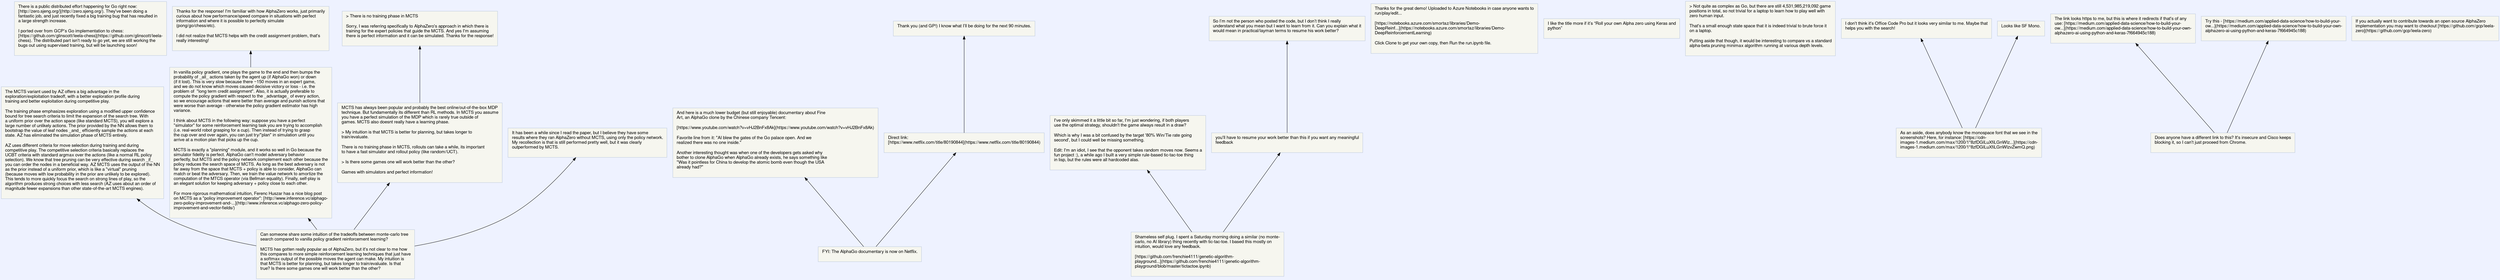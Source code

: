 digraph {
	node [color="#B7C5D9" fillcolor="#F6F6EF" fontname="helvetica, open-sans" shape=rectangle style=filled]
	edge [dir=back]
	bgcolor="#eef2ff" fontname="helvetica, open-sans" splines=true
	16240983 [label=<<TABLE ALIGN="LEFT" BORDER="0"><TR><TD BALIGN="LEFT"><FONT>There is a public distributed effort happening for Go right now:<BR/>[http://zero.sjeng.org/](http://zero.sjeng.org/). They've been doing a<BR/>fantastic job, and just recently fixed a big training bug that has resulted in<BR/>a large strength increase.<BR/><BR/>I ported over from GCP's Go implementation to chess:<BR/>[https://github.com/glinscott/leela-chess](https://github.com/glinscott/leela-<BR/>chess). The distributed part isn't ready to go yet, we are still working the<BR/>bugs out using supervised training, but will be launching soon!<BR/><BR/></FONT></TD></TR></TABLE>>]
	16240673 [label=<<TABLE ALIGN="LEFT" BORDER="0"><TR><TD BALIGN="LEFT"><FONT>Can someone share some intuition of the tradeoffs between monte-carlo tree<BR/>search compared to vanilla policy gradient reinforcement learning?<BR/><BR/>MCTS has gotten really popular as of AlphaZero, but it's not clear to me how<BR/>this compares to more simple reinforcement learning techniques that just have<BR/>a softmax output of the possible moves the agent can make. My intuition is<BR/>that MCTS is better for planning, but takes longer to train/evaluate. Is that<BR/>true? Is there some games one will work better than the other?<BR/><BR/></FONT></TD></TR></TABLE>>]
	16241820 -> 16240673
	16241820 [label=<<TABLE ALIGN="LEFT" BORDER="0"><TR><TD BALIGN="LEFT"><FONT>The MCTS variant used by AZ offers a big advantage in the<BR/>exploration/exploitation tradeoff, with a better exploration profile during<BR/>training and better exploitation during competitive play.<BR/><BR/>The training phase emphasizes exploration using a modified upper confidence<BR/>bound for tree search criteria to limit the expansion of the search tree. With<BR/>a uniform prior over the action space (like standard MCTS), you will explore a<BR/>large number of unlikely actions. The prior provided by the NN allows them to<BR/>bootstrap the value of leaf nodes _and_ efficiently sample the actions at each<BR/>state. AZ has eliminated the simulation phase of MCTS entirely.<BR/><BR/>AZ uses different criteria for move selection during training and during<BR/>competitive play. The competitive selection criteria basically replaces the<BR/>UCBT criteria with standard argmax over the actions (like a normal RL policy<BR/>selection). We know that tree pruning can be very effective during search _if_<BR/>you can order the nodes in a beneficial way. AZ MCTS uses the output of the NN<BR/>as the prior instead of a uniform prior, which is like a "virtual" pruning<BR/>(because moves with low probability in the prior are unlikely to be explored).<BR/>This tends to more quickly focus the search on strong lines of play, so the<BR/>algorithm produces strong choices with less search (AZ uses about an order of<BR/>magnitude fewer expansions than other state-of-the-art MCTS engines).<BR/><BR/></FONT></TD></TR></TABLE>>]
	16240847 -> 16240673
	16240847 [label=<<TABLE ALIGN="LEFT" BORDER="0"><TR><TD BALIGN="LEFT"><FONT>In vanilla policy gradient, one plays the game to the end and then bumps the<BR/>probability of _all_ actions taken by the agent up (if AlphaGo won) or down<BR/>(if it lost). This is very slow because there ~150 moves in an expert game,<BR/>and we do not know which moves caused decisive victory or loss - i.e. the<BR/>problem of  "long term credit assignment". Also, it is actually preferable to<BR/>compute the policy gradient with respect to the _advantage_ of every action,<BR/>so we encourage actions that were better than average and punish actions that<BR/>were worse than average - otherwise the policy gradient estimator has high<BR/>variance.<BR/><BR/>I think about MCTS in the following way: suppose you have a perfect<BR/>"simulator" for some reinforcement learning task you are trying to accomplish<BR/>(i.e. real-world robot grasping for a cup). Then instead of trying to grasp<BR/>the cup over and over again, you can just try/"plan" in simulation until you<BR/>arrive at a motion plan that picks up the cup.<BR/><BR/>MCTS is exactly a "planning" module, and it works so well in Go because the<BR/>simulator fidelity is perfect. AlphaGo can't model adversary behavior<BR/>perfectly, but MCTS and the policy network complement each other because the<BR/>policy reduces the search space of MCTS. As long as the best adversary is not<BR/>far away from the space that MCTS + policy is able to consider, AlphaGo can<BR/>match or beat the adversary. Then, we train the value network to amortize the<BR/>computation of the MTCS operator (via Bellman equality). Finally, self-play is<BR/>an elegant solution for keeping adversary + policy close to each other.<BR/><BR/>For more rigorous mathematical intuition, Ferenc Huszar has a nice blog post<BR/>on MCTS as a "policy improvement operator": [http://www.inference.vc/alphago-<BR/>zero-policy-improvement-and-...](http://www.inference.vc/alphago-zero-policy-<BR/>improvement-and-vector-fields/)<BR/><BR/></FONT></TD></TR></TABLE>>]
	16241005 -> 16240847
	16241005 [label=<<TABLE ALIGN="LEFT" BORDER="0"><TR><TD BALIGN="LEFT"><FONT>Thanks for the response! I'm familiar with how AlphaZero works, just primarily<BR/>curious about how performance/speed compare in situations with perfect<BR/>information and where it is possible to perfectly simulate<BR/>(pong/go/chess/etc).<BR/><BR/>I did not realize that MCTS helps with the credit assignment problem, that's<BR/>really interesting!<BR/><BR/></FONT></TD></TR></TABLE>>]
	16240743 -> 16240673
	16240743 [label=<<TABLE ALIGN="LEFT" BORDER="0"><TR><TD BALIGN="LEFT"><FONT>MCTS has always been popular and probably the best online/out-of-the-box MDP<BR/>technique. But fundamentally its different than RL methods. In MCTS you assume<BR/>you have a perfect simulation of the MDP which is rarely true outside of<BR/>games. MCTS also doesnt really have a learning phase.<BR/><BR/>&gt; My intuition is that MCTS is better for planning, but takes longer to<BR/>train/evaluate.<BR/><BR/>There is no training phase in MCTS, rollouts can take a while, its important<BR/>to have a fast simulator and rollout policy (like random/UCT).<BR/><BR/>&gt; Is there some games one will work better than the other?<BR/><BR/>Games with simulators and perfect information!<BR/><BR/></FONT></TD></TR></TABLE>>]
	16240880 -> 16240743
	16240880 [label=<<TABLE ALIGN="LEFT" BORDER="0"><TR><TD BALIGN="LEFT"><FONT>&gt; There is no training phase in MCTS<BR/><BR/>Sorry, I was referring specifically to AlphaZero's approach in which there is<BR/>training for the expert policies that guide the MCTS. And yes I'm assuming<BR/>there is perfect information and it can be simulated. Thanks for the response!<BR/><BR/></FONT></TD></TR></TABLE>>]
	16240746 -> 16240673
	16240746 [label=<<TABLE ALIGN="LEFT" BORDER="0"><TR><TD BALIGN="LEFT"><FONT>It has been a while since I read the paper, but I believe they have some<BR/>results where they ran AlphaZero without MCTS, using only the policy network.<BR/>My recollection is that is still performed pretty well, but it was clearly<BR/>outperformed by MCTS.<BR/><BR/></FONT></TD></TR></TABLE>>]
	16240815 [label=<<TABLE ALIGN="LEFT" BORDER="0"><TR><TD BALIGN="LEFT"><FONT>FYI: The AlphaGo documentary is now on Netflix.<BR/><BR/></FONT></TD></TR></TABLE>>]
	16241833 -> 16240815
	16241833 [label=<<TABLE ALIGN="LEFT" BORDER="0"><TR><TD BALIGN="LEFT"><FONT>And here is a much lower budget (but still enjoyable) documentary about Fine<BR/>Art, an AlphaGo clone by the Chinese company Tencent:<BR/><BR/>[https://www.youtube.com/watch?v=vHJ2BnFx8Ak](https://www.youtube.com/watch?v=vHJ2BnFx8Ak)<BR/><BR/>Favorite line from it: "AI blew the gates of the Go palace open. And we<BR/>realized there was no one inside."<BR/><BR/>Another interesting thought was when one of the developers gets asked why<BR/>bother to clone AlphaGo when AlphaGo already exists, he says something like<BR/>"Was it pointless for China to develop the atomic bomb even though the USA<BR/>already had?"<BR/><BR/></FONT></TD></TR></TABLE>>]
	16241772 -> 16240815
	16241772 [label=<<TABLE ALIGN="LEFT" BORDER="0"><TR><TD BALIGN="LEFT"><FONT>Direct link:<BR/>[https://www.netflix.com/title/80190844](https://www.netflix.com/title/80190844)<BR/><BR/></FONT></TD></TR></TABLE>>]
	16241809 -> 16241772
	16241809 [label=<<TABLE ALIGN="LEFT" BORDER="0"><TR><TD BALIGN="LEFT"><FONT>Thank you (and GP!) I know what I’ll be doing for the next 90 minutes.<BR/><BR/></FONT></TD></TR></TABLE>>]
	16240726 [label=<<TABLE ALIGN="LEFT" BORDER="0"><TR><TD BALIGN="LEFT"><FONT>Shameless self plug. I spent a Saturday morning doing a similar (no monte-<BR/>carlo, no AI library) thing recently with tic-tac-toe. I based this mostly on<BR/>intuition, would love any feedback.<BR/><BR/>[https://github.com/frenchie4111/genetic-algorithm-<BR/>playground...](https://github.com/frenchie4111/genetic-algorithm-<BR/>playground/blob/master/tictactoe.ipynb)<BR/><BR/></FONT></TD></TR></TABLE>>]
	16240879 -> 16240726
	16240879 [label=<<TABLE ALIGN="LEFT" BORDER="0"><TR><TD BALIGN="LEFT"><FONT>I've only skimmed it a little bit so far, I'm just wondering, if both players<BR/>use the optimal strategy, shouldn't the game always result in a draw?<BR/><BR/>Which is why I was a bit confused by the target '80% Win/Tie rate going<BR/>second', but I could well be missing something.<BR/><BR/>Edit: I'm an idiot, I see that the opponent takes random moves now. Seems a<BR/>fun project :), a while ago I built a very simple rule-based tic-tac-toe thing<BR/>in lisp, but the rules were all hardcoded alas.<BR/><BR/></FONT></TD></TR></TABLE>>]
	16241276 -> 16240726
	16241276 [label=<<TABLE ALIGN="LEFT" BORDER="0"><TR><TD BALIGN="LEFT"><FONT>you'll have to resume your work better than this if you want any meaningful<BR/>feedback<BR/><BR/></FONT></TD></TR></TABLE>>]
	16241832 -> 16241276
	16241832 [label=<<TABLE ALIGN="LEFT" BORDER="0"><TR><TD BALIGN="LEFT"><FONT>So I’m not the person who posted the code, but I don’t think I really<BR/>understand what you mean but I want to learn from it. Can you explain what it<BR/>would mean in practical/layman terms to resume his work better?<BR/><BR/></FONT></TD></TR></TABLE>>]
	16241129 [label=<<TABLE ALIGN="LEFT" BORDER="0"><TR><TD BALIGN="LEFT"><FONT>Thanks for the great demo! Uploaded to Azure Notebooks in case anyone wants to<BR/>run/play/edit...<BR/><BR/>[https://notebooks.azure.com/smortaz/libraries/Demo-<BR/>DeepReinf...](https://notebooks.azure.com/smortaz/libraries/Demo-<BR/>DeepReinforcementLearning)<BR/><BR/>Click Clone to get your own copy, then Run the run.ipynb file.<BR/><BR/></FONT></TD></TR></TABLE>>]
	16241296 [label=<<TABLE ALIGN="LEFT" BORDER="0"><TR><TD BALIGN="LEFT"><FONT>I like the title more if it’s “Roll your own Alpha zero using Keras and<BR/>python”<BR/><BR/></FONT></TD></TR></TABLE>>]
	16241110 [label=<<TABLE ALIGN="LEFT" BORDER="0"><TR><TD BALIGN="LEFT"><FONT>&gt; Not quite as complex as Go, but there are still 4,531,985,219,092 game<BR/>positions in total, so not trivial for a laptop to learn how to play well with<BR/>zero human input.<BR/><BR/>That's a small enough state space that it is indeed trivial to brute force it<BR/>on a laptop.<BR/><BR/>Putting aside that though, it would be interesting to compare vs a standard<BR/>alpha-beta pruning minimax algorithm running at various depth levels.<BR/><BR/></FONT></TD></TR></TABLE>>]
	16240836 [label=<<TABLE ALIGN="LEFT" BORDER="0"><TR><TD BALIGN="LEFT"><FONT>As an aside, does anybody know the monospace font that we see in the<BR/>screenshots? Here, for instance: [https://cdn-<BR/>images-1.medium.com/max/1200/1*8zfDGlLuXfiLGnWlz...](https://cdn-<BR/>images-1.medium.com/max/1200/1*8zfDGlLuXfiLGnWlzvZwmQ.png)<BR/><BR/></FONT></TD></TR></TABLE>>]
	16241213 -> 16240836
	16241213 [label=<<TABLE ALIGN="LEFT" BORDER="0"><TR><TD BALIGN="LEFT"><FONT>I don't think it's Office Code Pro but it looks very similar to me. Maybe that<BR/>helps you with the search!<BR/><BR/></FONT></TD></TR></TABLE>>]
	16241453 -> 16240836
	16241453 [label=<<TABLE ALIGN="LEFT" BORDER="0"><TR><TD BALIGN="LEFT"><FONT>Looks like SF Mono.<BR/><BR/></FONT></TD></TR></TABLE>>]
	16240681 [label=<<TABLE ALIGN="LEFT" BORDER="0"><TR><TD BALIGN="LEFT"><FONT>Does anyone have a different link to this? It's insecure and Cisco keeps<BR/>blocking it, so I can't just proceed from Chrome.<BR/><BR/></FONT></TD></TR></TABLE>>]
	16240693 -> 16240681
	16240693 [label=<<TABLE ALIGN="LEFT" BORDER="0"><TR><TD BALIGN="LEFT"><FONT>The link looks https to me, but this is where it redirects if that's of any<BR/>use: [https://medium.com/applied-data-science/how-to-build-your-<BR/>ow...](https://medium.com/applied-data-science/how-to-build-your-own-<BR/>alphazero-ai-using-python-and-keras-7f664945c188)<BR/><BR/></FONT></TD></TR></TABLE>>]
	16240690 -> 16240681
	16240690 [label=<<TABLE ALIGN="LEFT" BORDER="0"><TR><TD BALIGN="LEFT"><FONT>Try this - [https://medium.com/applied-data-science/how-to-build-your-<BR/>ow...](https://medium.com/applied-data-science/how-to-build-your-own-<BR/>alphazero-ai-using-python-and-keras-7f664945c188)<BR/><BR/></FONT></TD></TR></TABLE>>]
	16240758 [label=<<TABLE ALIGN="LEFT" BORDER="0"><TR><TD BALIGN="LEFT"><FONT>If you actually want to contribute towards an open source AlphaZero<BR/>implementation you may want to checkout [https://github.com/gcp/leela-<BR/>zero](https://github.com/gcp/leela-zero)<BR/><BR/></FONT></TD></TR></TABLE>>]
}
